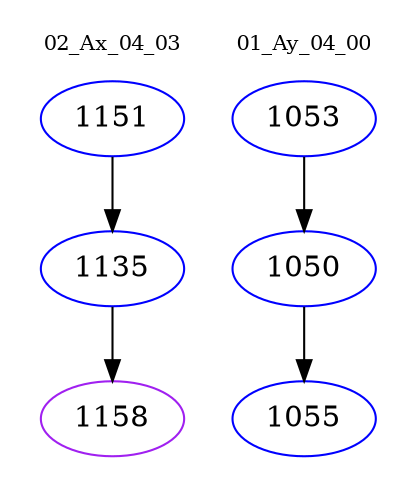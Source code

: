 digraph{
subgraph cluster_0 {
color = white
label = "02_Ax_04_03";
fontsize=10;
T0_1151 [label="1151", color="blue"]
T0_1151 -> T0_1135 [color="black"]
T0_1135 [label="1135", color="blue"]
T0_1135 -> T0_1158 [color="black"]
T0_1158 [label="1158", color="purple"]
}
subgraph cluster_1 {
color = white
label = "01_Ay_04_00";
fontsize=10;
T1_1053 [label="1053", color="blue"]
T1_1053 -> T1_1050 [color="black"]
T1_1050 [label="1050", color="blue"]
T1_1050 -> T1_1055 [color="black"]
T1_1055 [label="1055", color="blue"]
}
}
